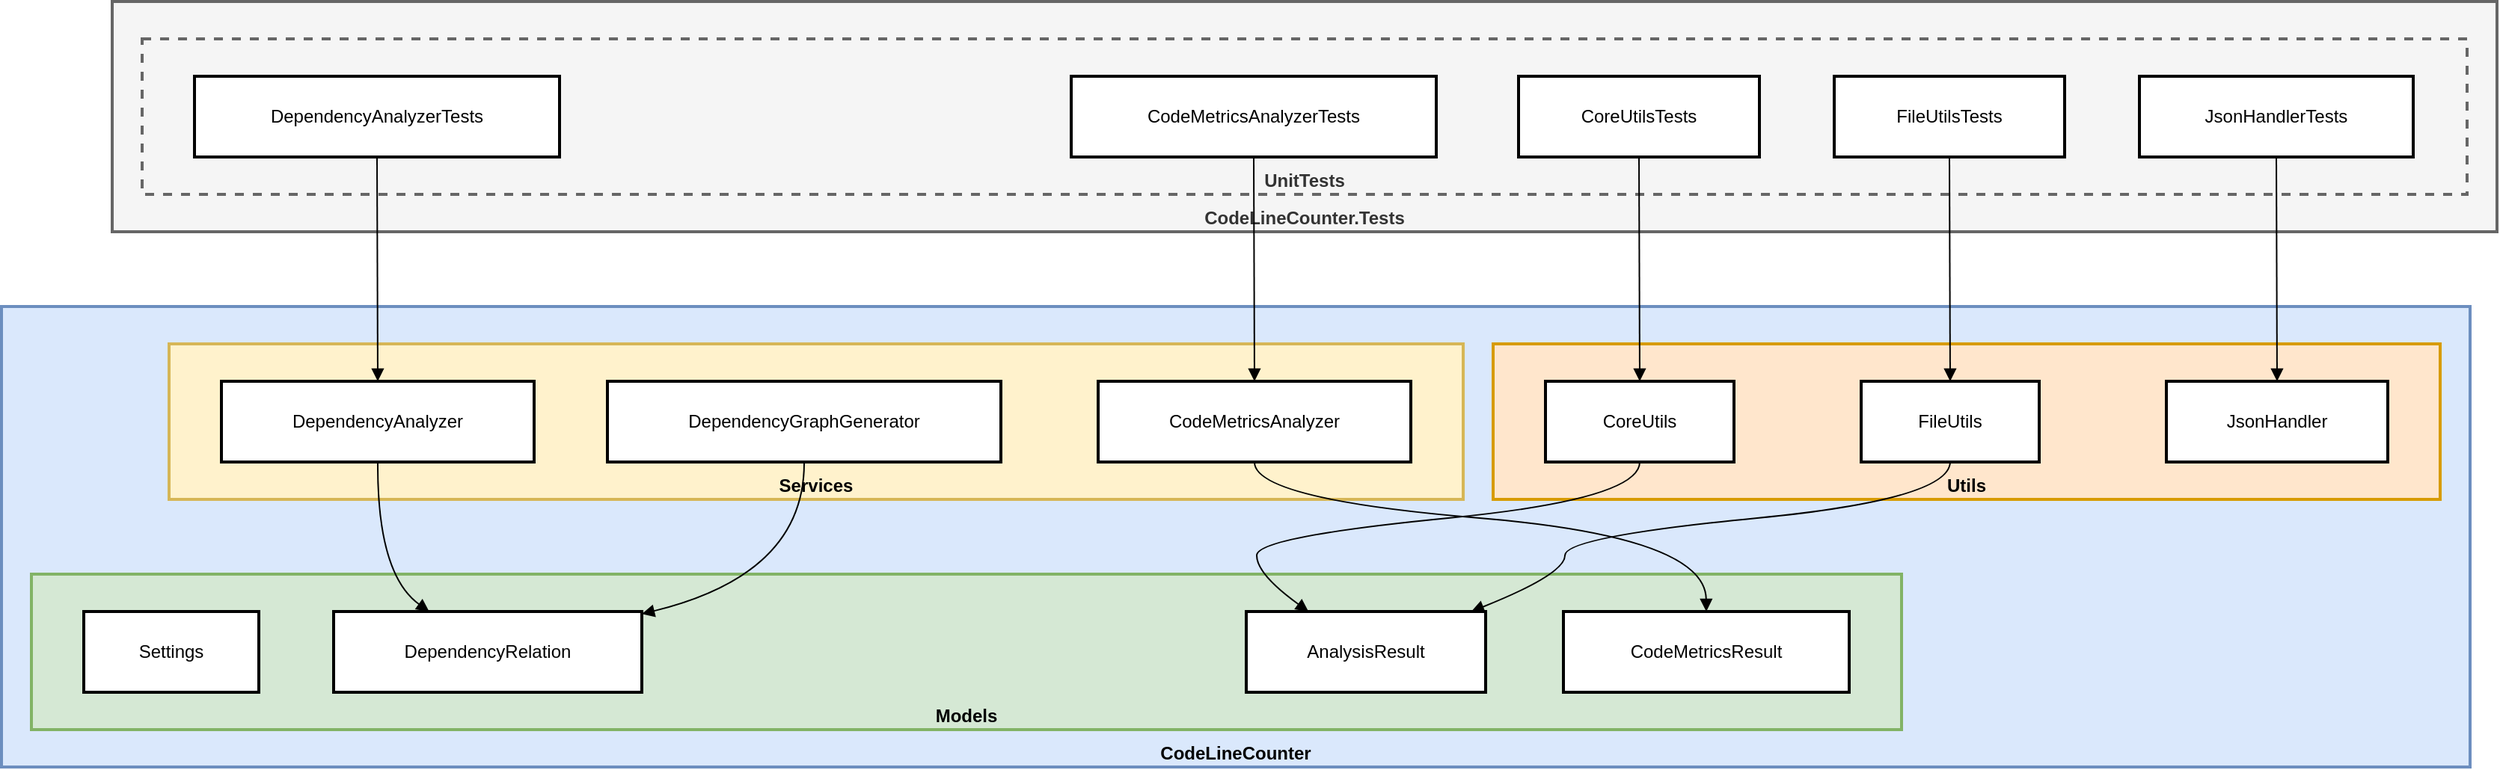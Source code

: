 <mxfile>
    <diagram name="Page-1" id="Di_wswiE_DfTQekGuGSe">
        <mxGraphModel dx="890" dy="720" grid="1" gridSize="10" guides="1" tooltips="1" connect="1" arrows="1" fold="1" page="1" pageScale="1" pageWidth="1169" pageHeight="827" math="0" shadow="0">
            <root>
                <mxCell id="0"/>
                <mxCell id="1" parent="0"/>
                <mxCell id="2" value="CodeLineCounter.Tests" style="whiteSpace=wrap;strokeWidth=2;verticalAlign=bottom;fontStyle=1;fillColor=#f5f5f5;fontColor=#333333;strokeColor=#666666;" vertex="1" parent="1">
                    <mxGeometry x="94" y="20" width="1594" height="154" as="geometry"/>
                </mxCell>
                <mxCell id="3" value="UnitTests" style="whiteSpace=wrap;strokeWidth=2;verticalAlign=bottom;fontStyle=1;fillColor=#f5f5f5;fontColor=#333333;strokeColor=#666666;dashed=1;" vertex="1" parent="1">
                    <mxGeometry x="114" y="45" width="1554" height="104" as="geometry"/>
                </mxCell>
                <mxCell id="4" value="CodeLineCounter" style="whiteSpace=wrap;strokeWidth=2;verticalAlign=bottom;fontStyle=1;fillColor=#dae8fc;strokeColor=#6c8ebf;" vertex="1" parent="1">
                    <mxGeometry x="20" y="224" width="1650" height="308" as="geometry"/>
                </mxCell>
                <mxCell id="5" value="Utils" style="whiteSpace=wrap;strokeWidth=2;verticalAlign=bottom;fontStyle=1;fillColor=#ffe6cc;strokeColor=#d79b00;" vertex="1" parent="1">
                    <mxGeometry x="1017" y="249" width="633" height="104" as="geometry"/>
                </mxCell>
                <mxCell id="6" value="Services" style="whiteSpace=wrap;strokeWidth=2;verticalAlign=bottom;fontStyle=1;fillColor=#fff2cc;strokeColor=#d6b656;" vertex="1" parent="1">
                    <mxGeometry x="132" y="249" width="865" height="104" as="geometry"/>
                </mxCell>
                <mxCell id="7" value="Models" style="whiteSpace=wrap;strokeWidth=2;verticalAlign=bottom;fontStyle=1;fillColor=#d5e8d4;strokeColor=#82b366;" vertex="1" parent="1">
                    <mxGeometry x="40" y="403" width="1250" height="104" as="geometry"/>
                </mxCell>
                <mxCell id="8" value="Settings" style="whiteSpace=wrap;strokeWidth=2;" vertex="1" parent="1">
                    <mxGeometry x="75" y="428" width="117" height="54" as="geometry"/>
                </mxCell>
                <mxCell id="9" value="DependencyRelation" style="whiteSpace=wrap;strokeWidth=2;" vertex="1" parent="1">
                    <mxGeometry x="242" y="428" width="206" height="54" as="geometry"/>
                </mxCell>
                <mxCell id="10" value="AnalysisResult" style="whiteSpace=wrap;strokeWidth=2;" vertex="1" parent="1">
                    <mxGeometry x="852" y="428" width="160" height="54" as="geometry"/>
                </mxCell>
                <mxCell id="11" value="CodeMetricsResult" style="whiteSpace=wrap;strokeWidth=2;" vertex="1" parent="1">
                    <mxGeometry x="1064" y="428" width="191" height="54" as="geometry"/>
                </mxCell>
                <mxCell id="12" value="CodeMetricsAnalyzer" style="whiteSpace=wrap;strokeWidth=2;" vertex="1" parent="1">
                    <mxGeometry x="753" y="274" width="209" height="54" as="geometry"/>
                </mxCell>
                <mxCell id="13" value="DependencyAnalyzer" style="whiteSpace=wrap;strokeWidth=2;" vertex="1" parent="1">
                    <mxGeometry x="167" y="274" width="209" height="54" as="geometry"/>
                </mxCell>
                <mxCell id="14" value="DependencyGraphGenerator" style="whiteSpace=wrap;strokeWidth=2;" vertex="1" parent="1">
                    <mxGeometry x="425" y="274" width="263" height="54" as="geometry"/>
                </mxCell>
                <mxCell id="15" value="CoreUtils" style="whiteSpace=wrap;strokeWidth=2;" vertex="1" parent="1">
                    <mxGeometry x="1052" y="274" width="126" height="54" as="geometry"/>
                </mxCell>
                <mxCell id="16" value="FileUtils" style="whiteSpace=wrap;strokeWidth=2;" vertex="1" parent="1">
                    <mxGeometry x="1263" y="274" width="119" height="54" as="geometry"/>
                </mxCell>
                <mxCell id="17" value="JsonHandler" style="whiteSpace=wrap;strokeWidth=2;" vertex="1" parent="1">
                    <mxGeometry x="1467" y="274" width="148" height="54" as="geometry"/>
                </mxCell>
                <mxCell id="18" value="FileUtilsTests" style="whiteSpace=wrap;strokeWidth=2;" vertex="1" parent="1">
                    <mxGeometry x="1245" y="70" width="154" height="54" as="geometry"/>
                </mxCell>
                <mxCell id="19" value="JsonHandlerTests" style="whiteSpace=wrap;strokeWidth=2;" vertex="1" parent="1">
                    <mxGeometry x="1449" y="70" width="183" height="54" as="geometry"/>
                </mxCell>
                <mxCell id="20" value="CodeMetricsAnalyzerTests" style="whiteSpace=wrap;strokeWidth=2;" vertex="1" parent="1">
                    <mxGeometry x="735" y="70" width="244" height="54" as="geometry"/>
                </mxCell>
                <mxCell id="21" value="DependencyAnalyzerTests" style="whiteSpace=wrap;strokeWidth=2;" vertex="1" parent="1">
                    <mxGeometry x="149" y="70" width="244" height="54" as="geometry"/>
                </mxCell>
                <mxCell id="22" value="CoreUtilsTests" style="whiteSpace=wrap;strokeWidth=2;" vertex="1" parent="1">
                    <mxGeometry x="1034" y="70" width="161" height="54" as="geometry"/>
                </mxCell>
                <mxCell id="23" value="" style="curved=1;startArrow=none;endArrow=block;exitX=0.5;exitY=1;entryX=0.5;entryY=0;rounded=0;" edge="1" parent="1" source="12" target="11">
                    <mxGeometry relative="1" as="geometry">
                        <Array as="points">
                            <mxPoint x="857" y="353"/>
                            <mxPoint x="1159" y="378"/>
                        </Array>
                    </mxGeometry>
                </mxCell>
                <mxCell id="24" value="" style="curved=1;startArrow=none;endArrow=block;exitX=0.5;exitY=1;entryX=0.31;entryY=0;rounded=0;" edge="1" parent="1" source="13" target="9">
                    <mxGeometry relative="1" as="geometry">
                        <Array as="points">
                            <mxPoint x="271" y="403"/>
                        </Array>
                    </mxGeometry>
                </mxCell>
                <mxCell id="25" value="" style="curved=1;startArrow=none;endArrow=block;exitX=0.5;exitY=1;entryX=1;entryY=0.03;rounded=0;" edge="1" parent="1" source="14" target="9">
                    <mxGeometry relative="1" as="geometry">
                        <Array as="points">
                            <mxPoint x="557" y="403"/>
                        </Array>
                    </mxGeometry>
                </mxCell>
                <mxCell id="26" value="" style="curved=1;startArrow=none;endArrow=block;exitX=0.5;exitY=1;entryX=0.26;entryY=0;rounded=0;" edge="1" parent="1" source="15" target="10">
                    <mxGeometry relative="1" as="geometry">
                        <Array as="points">
                            <mxPoint x="1115" y="353"/>
                            <mxPoint x="859" y="378"/>
                            <mxPoint x="859" y="403"/>
                        </Array>
                    </mxGeometry>
                </mxCell>
                <mxCell id="27" value="" style="curved=1;startArrow=none;endArrow=block;exitX=0.5;exitY=1;entryX=0.94;entryY=0;rounded=0;" edge="1" parent="1" source="16" target="10">
                    <mxGeometry relative="1" as="geometry">
                        <Array as="points">
                            <mxPoint x="1322" y="353"/>
                            <mxPoint x="1065" y="378"/>
                            <mxPoint x="1065" y="403"/>
                        </Array>
                    </mxGeometry>
                </mxCell>
                <mxCell id="28" value="" style="curved=1;startArrow=none;endArrow=block;exitX=0.5;exitY=1;entryX=0.5;entryY=0;rounded=0;" edge="1" parent="1" source="18" target="16">
                    <mxGeometry relative="1" as="geometry">
                        <Array as="points"/>
                    </mxGeometry>
                </mxCell>
                <mxCell id="29" value="" style="curved=1;startArrow=none;endArrow=block;exitX=0.5;exitY=1;entryX=0.5;entryY=0;rounded=0;" edge="1" parent="1" source="19" target="17">
                    <mxGeometry relative="1" as="geometry">
                        <Array as="points"/>
                    </mxGeometry>
                </mxCell>
                <mxCell id="30" value="" style="curved=1;startArrow=none;endArrow=block;exitX=0.5;exitY=1;entryX=0.5;entryY=0;rounded=0;" edge="1" parent="1" source="20" target="12">
                    <mxGeometry relative="1" as="geometry">
                        <Array as="points"/>
                    </mxGeometry>
                </mxCell>
                <mxCell id="31" value="" style="curved=1;startArrow=none;endArrow=block;exitX=0.5;exitY=1;entryX=0.5;entryY=0;rounded=0;" edge="1" parent="1" source="21" target="13">
                    <mxGeometry relative="1" as="geometry">
                        <Array as="points"/>
                    </mxGeometry>
                </mxCell>
                <mxCell id="32" value="" style="curved=1;startArrow=none;endArrow=block;exitX=0.5;exitY=1;entryX=0.5;entryY=0;rounded=0;" edge="1" parent="1" source="22" target="15">
                    <mxGeometry relative="1" as="geometry">
                        <Array as="points"/>
                    </mxGeometry>
                </mxCell>
            </root>
        </mxGraphModel>
    </diagram>
</mxfile>